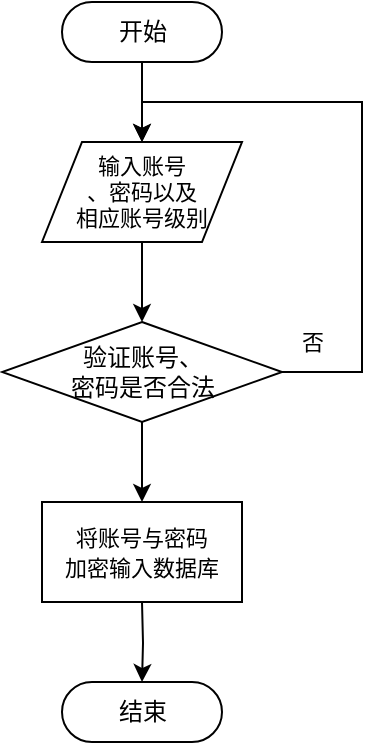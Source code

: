 <mxfile>
    <diagram id="hQaLzA02xBKFW54tnot1" name="第 1 页">
        <mxGraphModel dx="895" dy="537" grid="1" gridSize="10" guides="1" tooltips="1" connect="1" arrows="1" fold="1" page="1" pageScale="1" pageWidth="827" pageHeight="1169" math="0" shadow="0">
            <root>
                <mxCell id="0"/>
                <mxCell id="1" parent="0"/>
                <mxCell id="15" style="edgeStyle=none;html=1;exitX=0.5;exitY=0.5;exitDx=0;exitDy=15;exitPerimeter=0;entryX=0.5;entryY=0;entryDx=0;entryDy=0;" parent="1" source="3" target="8" edge="1">
                    <mxGeometry relative="1" as="geometry"/>
                </mxCell>
                <mxCell id="3" value="开始" style="html=1;dashed=0;whitespace=wrap;shape=mxgraph.dfd.start" parent="1" vertex="1">
                    <mxGeometry x="160" y="20" width="80" height="30" as="geometry"/>
                </mxCell>
                <mxCell id="16" style="edgeStyle=none;html=1;exitX=0.5;exitY=1;exitDx=0;exitDy=0;entryX=0.5;entryY=0;entryDx=0;entryDy=0;" parent="1" source="8" target="13" edge="1">
                    <mxGeometry relative="1" as="geometry"/>
                </mxCell>
                <mxCell id="8" value="输入账号&lt;br&gt;、密码以及&lt;br&gt;相应账号级别" style="shape=parallelogram;perimeter=parallelogramPerimeter;whiteSpace=wrap;html=1;dashed=0;fontFamily=Helvetica;fontSize=11;fontColor=default;" parent="1" vertex="1">
                    <mxGeometry x="150" y="90" width="100" height="50" as="geometry"/>
                </mxCell>
                <mxCell id="20" style="edgeStyle=orthogonalEdgeStyle;shape=connector;rounded=0;html=1;exitX=1;exitY=0.5;exitDx=0;exitDy=0;entryX=0.5;entryY=0;entryDx=0;entryDy=0;labelBackgroundColor=default;fontFamily=Helvetica;fontSize=11;fontColor=default;endArrow=classic;strokeColor=default;" parent="1" source="13" target="8" edge="1">
                    <mxGeometry relative="1" as="geometry">
                        <Array as="points">
                            <mxPoint x="310" y="205"/>
                            <mxPoint x="310" y="70"/>
                            <mxPoint x="200" y="70"/>
                        </Array>
                    </mxGeometry>
                </mxCell>
                <mxCell id="23" style="edgeStyle=orthogonalEdgeStyle;shape=connector;rounded=0;html=1;exitX=0.5;exitY=1;exitDx=0;exitDy=0;entryX=0.5;entryY=0;entryDx=0;entryDy=0;labelBackgroundColor=default;fontFamily=Helvetica;fontSize=11;fontColor=default;endArrow=classic;strokeColor=default;" parent="1" source="13" edge="1">
                    <mxGeometry relative="1" as="geometry">
                        <mxPoint x="200" y="270" as="targetPoint"/>
                    </mxGeometry>
                </mxCell>
                <mxCell id="13" value="验证账号、&lt;br&gt;密码是否合法" style="shape=rhombus;html=1;dashed=0;whitespace=wrap;perimeter=rhombusPerimeter;" parent="1" vertex="1">
                    <mxGeometry x="130" y="180" width="140" height="50" as="geometry"/>
                </mxCell>
                <mxCell id="21" value="否" style="text;html=1;align=center;verticalAlign=middle;resizable=0;points=[];autosize=1;strokeColor=none;fillColor=none;fontSize=11;fontFamily=Helvetica;fontColor=default;" parent="1" vertex="1">
                    <mxGeometry x="270" y="180" width="30" height="20" as="geometry"/>
                </mxCell>
                <mxCell id="25" value="" style="edgeStyle=orthogonalEdgeStyle;shape=connector;rounded=0;html=1;labelBackgroundColor=default;fontFamily=Helvetica;fontSize=11;fontColor=default;endArrow=classic;strokeColor=default;" parent="1" target="24" edge="1">
                    <mxGeometry relative="1" as="geometry">
                        <mxPoint x="200" y="320" as="sourcePoint"/>
                    </mxGeometry>
                </mxCell>
                <mxCell id="24" value="结束" style="html=1;dashed=0;whitespace=wrap;shape=mxgraph.dfd.start" parent="1" vertex="1">
                    <mxGeometry x="160" y="360" width="80" height="30" as="geometry"/>
                </mxCell>
                <mxCell id="26" value="&lt;span style=&quot;font-size: 11px&quot;&gt;将账号与密码&lt;/span&gt;&lt;br style=&quot;font-size: 11px&quot;&gt;&lt;span style=&quot;font-size: 11px&quot;&gt;加密输入数据库&lt;/span&gt;&lt;span style=&quot;font-size: 11px&quot;&gt;&lt;br&gt;&lt;/span&gt;" style="rounded=0;whiteSpace=wrap;html=1;" vertex="1" parent="1">
                    <mxGeometry x="150" y="270" width="100" height="50" as="geometry"/>
                </mxCell>
            </root>
        </mxGraphModel>
    </diagram>
</mxfile>